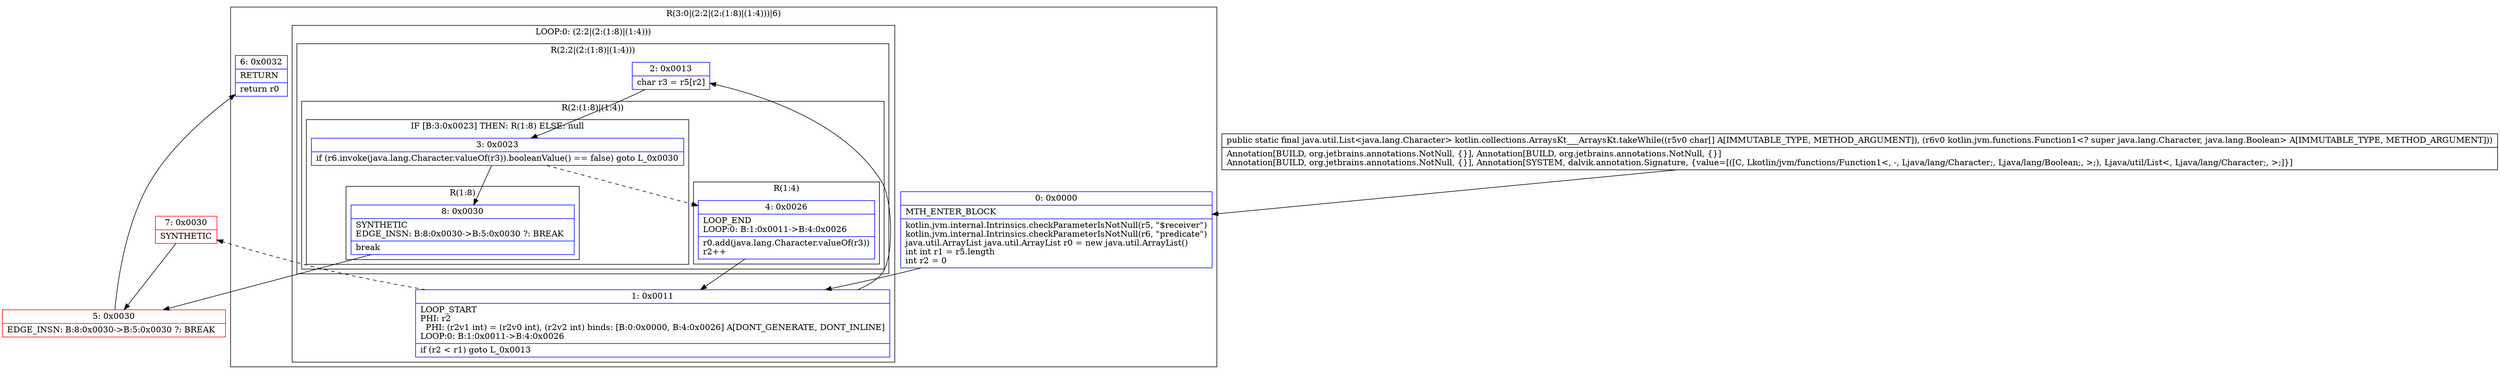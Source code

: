 digraph "CFG forkotlin.collections.ArraysKt___ArraysKt.takeWhile([CLkotlin\/jvm\/functions\/Function1;)Ljava\/util\/List;" {
subgraph cluster_Region_708838158 {
label = "R(3:0|(2:2|(2:(1:8)|(1:4)))|6)";
node [shape=record,color=blue];
Node_0 [shape=record,label="{0\:\ 0x0000|MTH_ENTER_BLOCK\l|kotlin.jvm.internal.Intrinsics.checkParameterIsNotNull(r5, \"$receiver\")\lkotlin.jvm.internal.Intrinsics.checkParameterIsNotNull(r6, \"predicate\")\ljava.util.ArrayList java.util.ArrayList r0 = new java.util.ArrayList()\lint int r1 = r5.length\lint r2 = 0\l}"];
subgraph cluster_LoopRegion_713455496 {
label = "LOOP:0: (2:2|(2:(1:8)|(1:4)))";
node [shape=record,color=blue];
Node_1 [shape=record,label="{1\:\ 0x0011|LOOP_START\lPHI: r2 \l  PHI: (r2v1 int) = (r2v0 int), (r2v2 int) binds: [B:0:0x0000, B:4:0x0026] A[DONT_GENERATE, DONT_INLINE]\lLOOP:0: B:1:0x0011\-\>B:4:0x0026\l|if (r2 \< r1) goto L_0x0013\l}"];
subgraph cluster_Region_782805243 {
label = "R(2:2|(2:(1:8)|(1:4)))";
node [shape=record,color=blue];
Node_2 [shape=record,label="{2\:\ 0x0013|char r3 = r5[r2]\l}"];
subgraph cluster_Region_772109796 {
label = "R(2:(1:8)|(1:4))";
node [shape=record,color=blue];
subgraph cluster_IfRegion_1562789887 {
label = "IF [B:3:0x0023] THEN: R(1:8) ELSE: null";
node [shape=record,color=blue];
Node_3 [shape=record,label="{3\:\ 0x0023|if (r6.invoke(java.lang.Character.valueOf(r3)).booleanValue() == false) goto L_0x0030\l}"];
subgraph cluster_Region_1123012017 {
label = "R(1:8)";
node [shape=record,color=blue];
Node_8 [shape=record,label="{8\:\ 0x0030|SYNTHETIC\lEDGE_INSN: B:8:0x0030\-\>B:5:0x0030 ?: BREAK  \l|break\l}"];
}
}
subgraph cluster_Region_386908146 {
label = "R(1:4)";
node [shape=record,color=blue];
Node_4 [shape=record,label="{4\:\ 0x0026|LOOP_END\lLOOP:0: B:1:0x0011\-\>B:4:0x0026\l|r0.add(java.lang.Character.valueOf(r3))\lr2++\l}"];
}
}
}
}
Node_6 [shape=record,label="{6\:\ 0x0032|RETURN\l|return r0\l}"];
}
Node_5 [shape=record,color=red,label="{5\:\ 0x0030|EDGE_INSN: B:8:0x0030\-\>B:5:0x0030 ?: BREAK  \l}"];
Node_7 [shape=record,color=red,label="{7\:\ 0x0030|SYNTHETIC\l}"];
MethodNode[shape=record,label="{public static final java.util.List\<java.lang.Character\> kotlin.collections.ArraysKt___ArraysKt.takeWhile((r5v0 char[] A[IMMUTABLE_TYPE, METHOD_ARGUMENT]), (r6v0 kotlin.jvm.functions.Function1\<? super java.lang.Character, java.lang.Boolean\> A[IMMUTABLE_TYPE, METHOD_ARGUMENT]))  | Annotation[BUILD, org.jetbrains.annotations.NotNull, \{\}], Annotation[BUILD, org.jetbrains.annotations.NotNull, \{\}]\lAnnotation[BUILD, org.jetbrains.annotations.NotNull, \{\}], Annotation[SYSTEM, dalvik.annotation.Signature, \{value=[([C, Lkotlin\/jvm\/functions\/Function1\<, \-, Ljava\/lang\/Character;, Ljava\/lang\/Boolean;, \>;), Ljava\/util\/List\<, Ljava\/lang\/Character;, \>;]\}]\l}"];
MethodNode -> Node_0;
Node_0 -> Node_1;
Node_1 -> Node_2;
Node_1 -> Node_7[style=dashed];
Node_2 -> Node_3;
Node_3 -> Node_4[style=dashed];
Node_3 -> Node_8;
Node_8 -> Node_5;
Node_4 -> Node_1;
Node_5 -> Node_6;
Node_7 -> Node_5;
}

